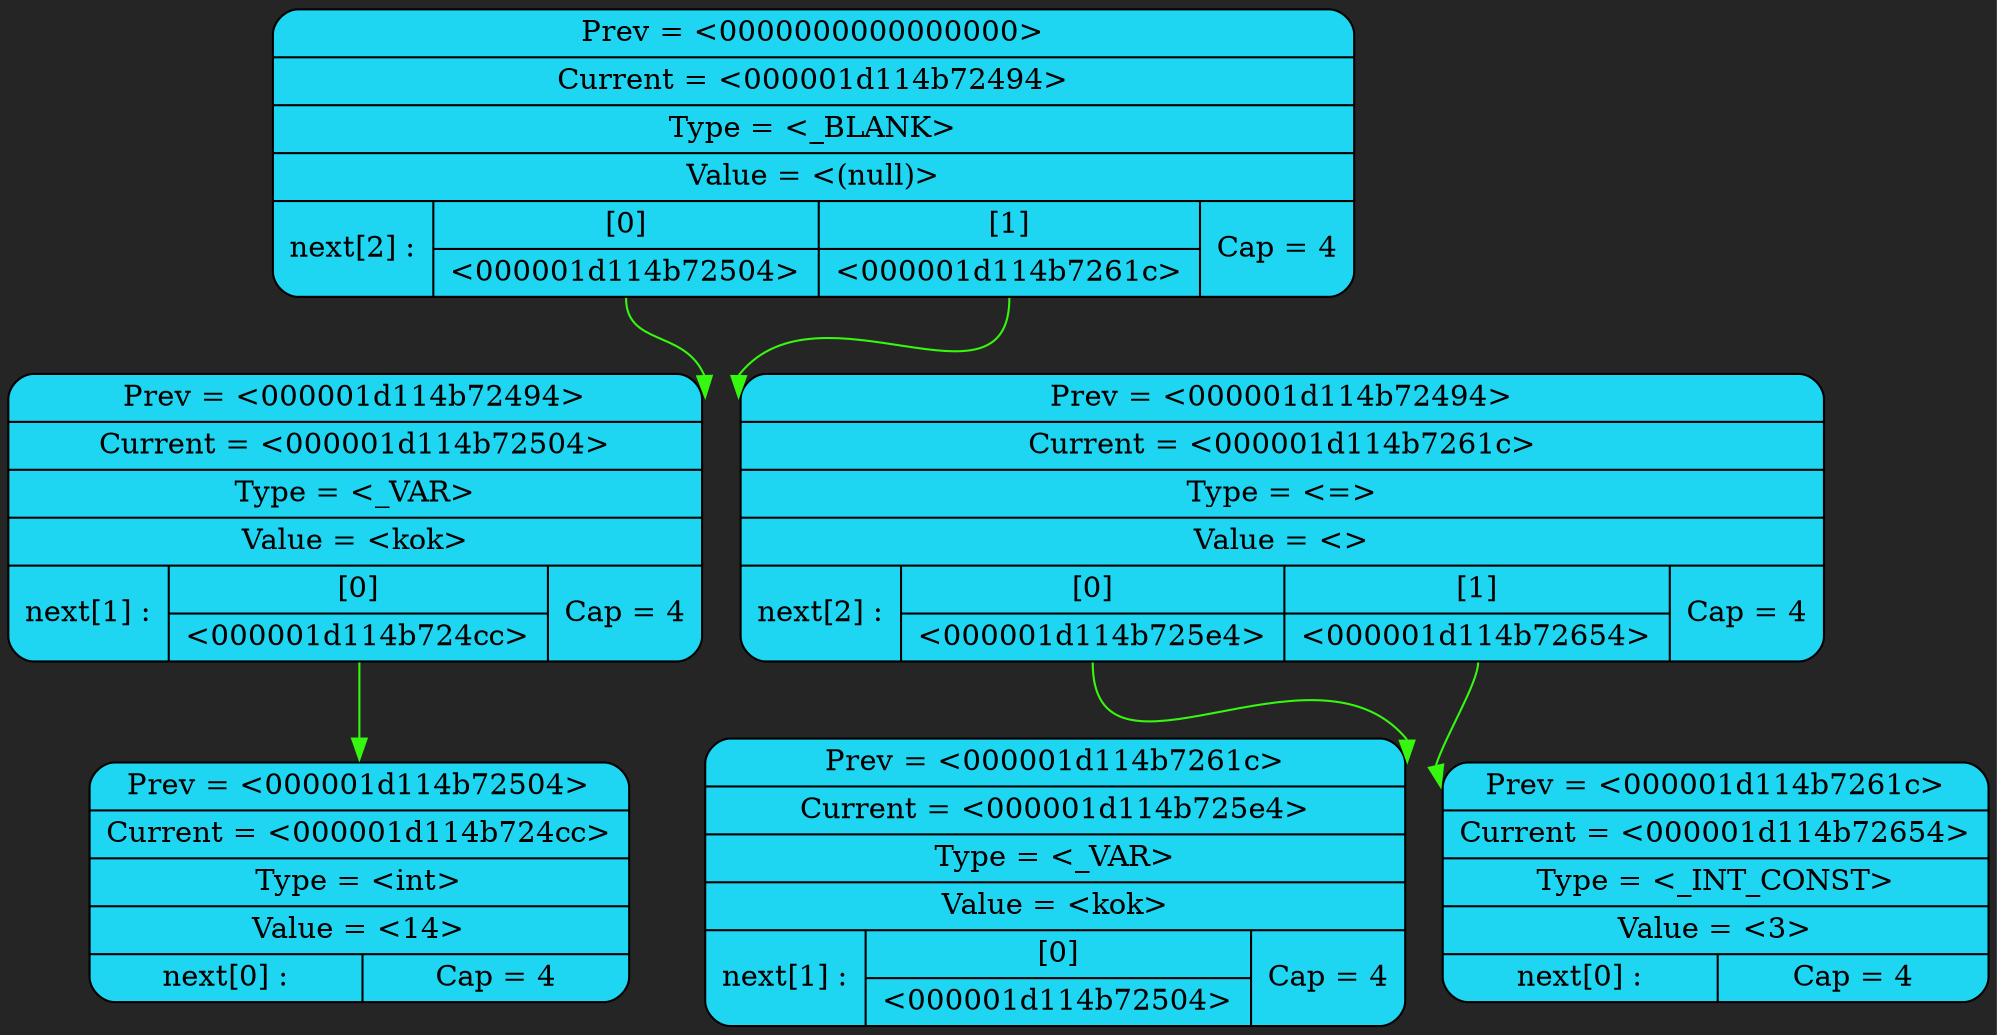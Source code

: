digraph Tree_0 {
	graph [dpi = 200];
	bgcolor = "#252525"
	rankdir = TB
	"Nod_0" [shape = "Mrecord", style = "filled", fillcolor = "#1ed5f2", label = "{<prev> Prev = &lt;0000000000000000&gt; | Current = &lt;000001d114b72494&gt; | Type = &lt;_BLANK&gt; | Value = &lt;(null)&gt; | {next[2] :  | { [0] | <next_0> &lt;000001d114b72504&gt; } | { [1] | <next_1> &lt;000001d114b7261c&gt; } | Cap = 4 }}"]
	"Nod_1" [shape = "Mrecord", style = "filled", fillcolor = "#1ed5f2", label = "{<prev> Prev = &lt;000001d114b72494&gt; | Current = &lt;000001d114b72504&gt; | Type = &lt;_VAR&gt; | Value = &lt;kok&gt; | {next[1] :  | { [0] | <next_0> &lt;000001d114b724cc&gt; } | Cap = 4 }}"]
	"Nod_2" [shape = "Mrecord", style = "filled", fillcolor = "#1ed5f2", label = "{<prev> Prev = &lt;000001d114b72504&gt; | Current = &lt;000001d114b724cc&gt; | Type = &lt;int&gt; | Value = &lt;14&gt; | {next[0] :  | Cap = 4 }}"]
	"Nod_3" [shape = "Mrecord", style = "filled", fillcolor = "#1ed5f2", label = "{<prev> Prev = &lt;000001d114b72494&gt; | Current = &lt;000001d114b7261c&gt; | Type = &lt;=&gt; | Value = &lt;&gt; | {next[2] :  | { [0] | <next_0> &lt;000001d114b725e4&gt; } | { [1] | <next_1> &lt;000001d114b72654&gt; } | Cap = 4 }}"]
	"Nod_4" [shape = "Mrecord", style = "filled", fillcolor = "#1ed5f2", label = "{<prev> Prev = &lt;000001d114b7261c&gt; | Current = &lt;000001d114b725e4&gt; | Type = &lt;_VAR&gt; | Value = &lt;kok&gt; | {next[1] :  | { [0] | <next_0> &lt;000001d114b72504&gt; } | Cap = 4 }}"]
	"Nod_5" [shape = "Mrecord", style = "filled", fillcolor = "#1ed5f2", label = "{<prev> Prev = &lt;000001d114b7261c&gt; | Current = &lt;000001d114b72654&gt; | Type = &lt;_INT_CONST&gt; | Value = &lt;3&gt; | {next[0] :  | Cap = 4 }}"]
	{rank = same;  Nod_0;}
	{rank = same;  Nod_1; Nod_3;}
	{rank = same;  Nod_2; Nod_4; Nod_5;}
	"Nod_0":next_0 -> "Nod_1":prev [color = "#36f70f"];
	"Nod_1":next_0 -> "Nod_2":prev [color = "#36f70f"];
	"Nod_0":next_1 -> "Nod_3":prev [color = "#36f70f"];
	"Nod_3":next_0 -> "Nod_4":prev [color = "#36f70f"];
	"Nod_3":next_1 -> "Nod_5":prev [color = "#36f70f"];
}